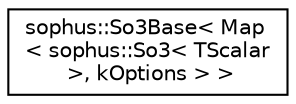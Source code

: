 digraph "Graphical Class Hierarchy"
{
 // LATEX_PDF_SIZE
  edge [fontname="Helvetica",fontsize="10",labelfontname="Helvetica",labelfontsize="10"];
  node [fontname="Helvetica",fontsize="10",shape=record];
  rankdir="LR";
  Node0 [label="sophus::So3Base\< Map\l\< sophus::So3\< TScalar\l \>, kOptions \> \>",height=0.2,width=0.4,color="black", fillcolor="white", style="filled",URL="$classsophus_1_1_so3_base.html",tooltip=" "];
}
